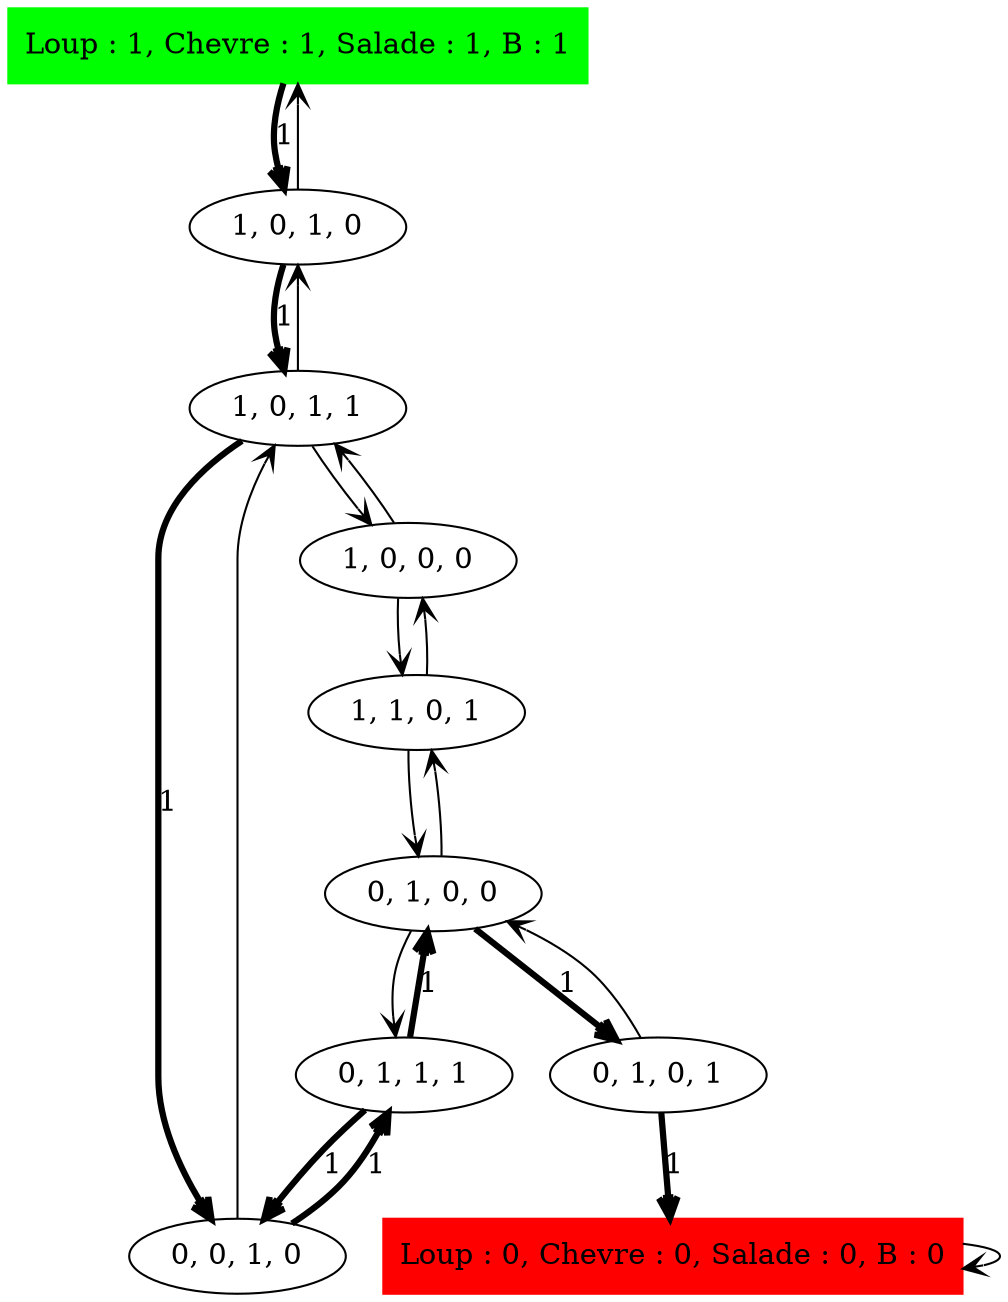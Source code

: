 digraph LCS_Sol_ {
	initial [label="Loup : 1, Chevre : 1, Salade : 1, B : 1" color=green shape=box style=filled]
	final [label="Loup : 0, Chevre : 0, Salade : 0, B : 0" color=red shape=box style=filled]
	initial -> "1, 0, 1, 0" [label=1 arrowhead=open penwidth=3]
	"1, 0, 1, 0" -> "1, 0, 1, 1" [label=1 arrowhead=open penwidth=3]
	"1, 0, 1, 0" -> initial [arrowhead=open]
	"1, 0, 1, 1" -> "1, 0, 1, 0" [arrowhead=open]
	"1, 0, 1, 1" -> "0, 0, 1, 0" [label=1 arrowhead=open penwidth=3]
	"1, 0, 1, 1" -> "1, 0, 0, 0" [arrowhead=open]
	"1, 0, 0, 0" -> "1, 1, 0, 1" [arrowhead=open]
	"1, 0, 0, 0" -> "1, 0, 1, 1" [arrowhead=open]
	"1, 1, 0, 1" -> "0, 1, 0, 0" [arrowhead=open]
	"1, 1, 0, 1" -> "1, 0, 0, 0" [arrowhead=open]
	"0, 1, 0, 0" -> "0, 1, 0, 1" [label=1 arrowhead=open penwidth=3]
	"0, 1, 0, 0" -> "1, 1, 0, 1" [arrowhead=open]
	"0, 1, 0, 0" -> "0, 1, 1, 1" [arrowhead=open]
	"0, 1, 1, 1" -> "0, 0, 1, 0" [label=1 arrowhead=open penwidth=3]
	"0, 1, 1, 1" -> "0, 1, 0, 0" [label=1 arrowhead=open penwidth=3]
	"0, 0, 1, 0" -> "1, 0, 1, 1" [arrowhead=open]
	"0, 0, 1, 0" -> "0, 1, 1, 1" [label=1 arrowhead=open penwidth=3]
	"0, 1, 0, 1" -> "0, 1, 0, 0" [arrowhead=open]
	"0, 1, 0, 1" -> final [label=1 arrowhead=open penwidth=3]
	final -> final [arrowhead=open]
}
